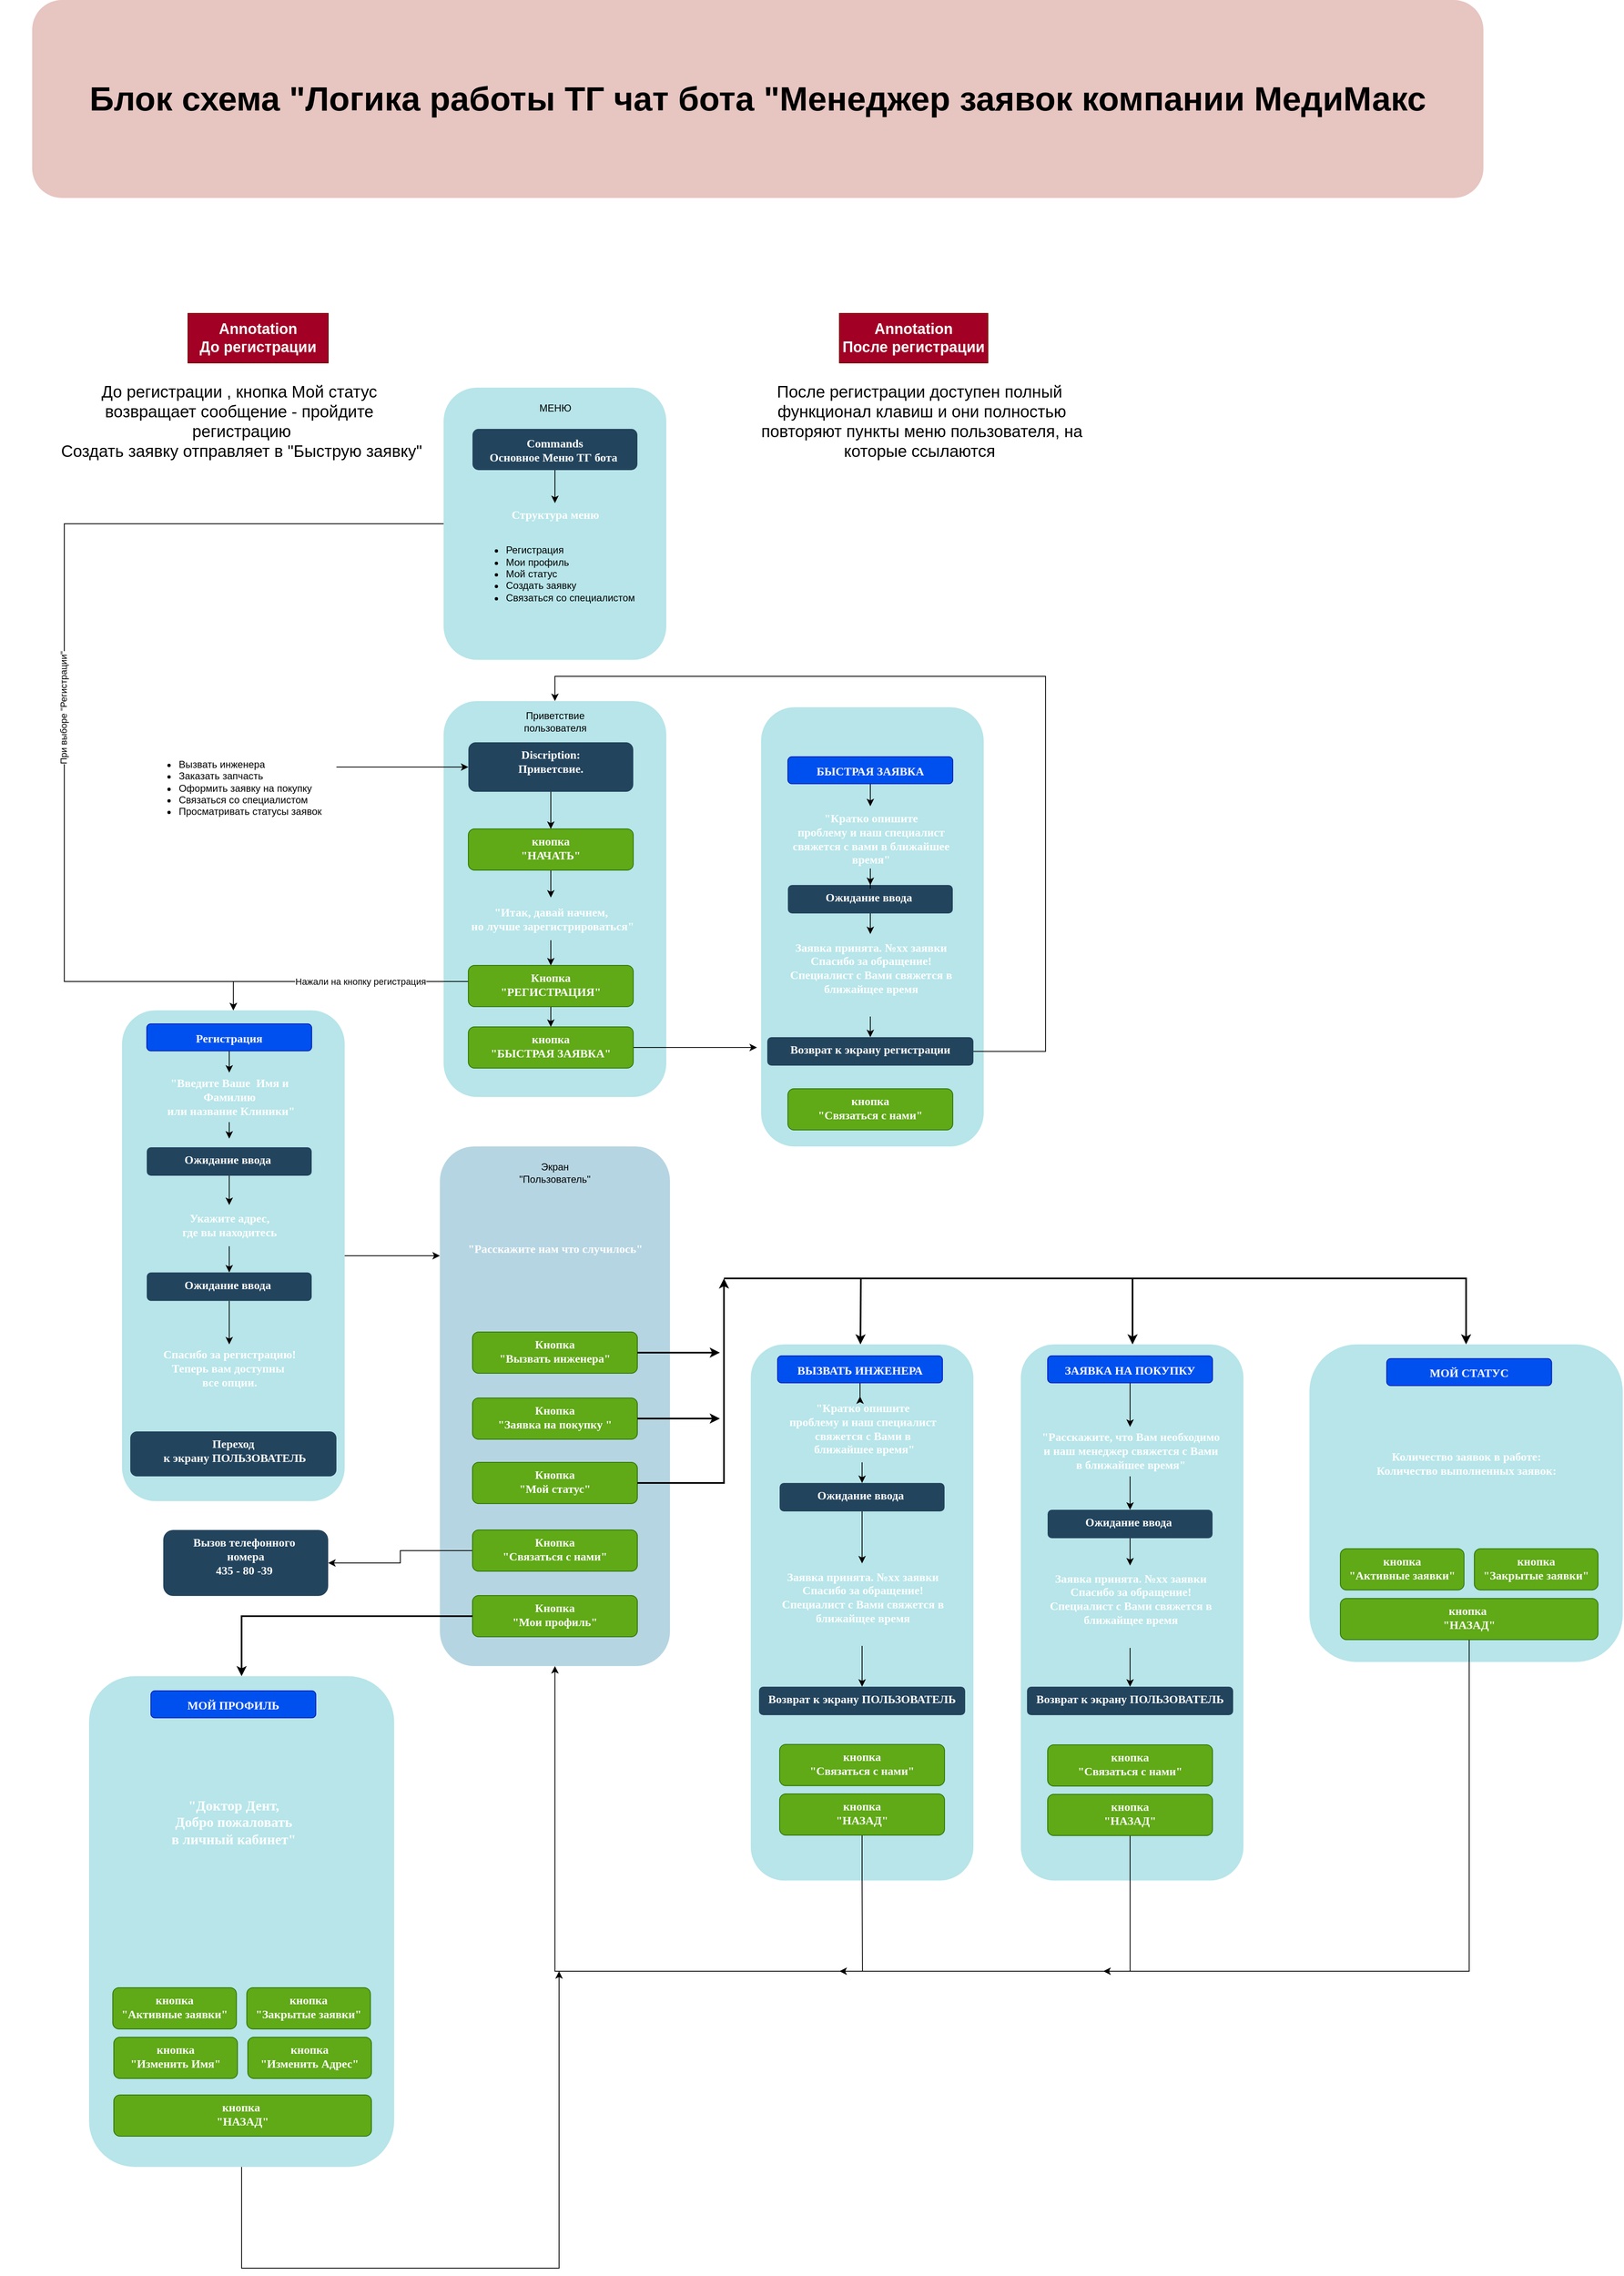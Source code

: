 <mxfile version="20.6.2" type="device"><diagram id="JgrcBfX52Mk3Tb2DZ62C" name="Страница 1"><mxGraphModel dx="441" dy="2171" grid="1" gridSize="10" guides="1" tooltips="1" connect="1" arrows="1" fold="1" page="1" pageScale="1" pageWidth="827" pageHeight="1169" math="0" shadow="0"><root><mxCell id="0"/><mxCell id="1" parent="0"/><mxCell id="PU8cZrGW6sxSnVC_7d-_-1" style="edgeStyle=orthogonalEdgeStyle;rounded=0;orthogonalLoop=1;jettySize=auto;html=1;entryX=0.5;entryY=0;entryDx=0;entryDy=0;exitX=0;exitY=0.5;exitDx=0;exitDy=0;" edge="1" parent="1" source="PU8cZrGW6sxSnVC_7d-_-3" target="PU8cZrGW6sxSnVC_7d-_-25"><mxGeometry relative="1" as="geometry"><mxPoint x="3665" y="1120" as="sourcePoint"/><Array as="points"><mxPoint x="3655" y="745"/><mxPoint x="3655" y="1300"/><mxPoint x="3860" y="1300"/></Array></mxGeometry></mxCell><mxCell id="PU8cZrGW6sxSnVC_7d-_-2" value="При выборе &quot;Регистрации&quot;" style="edgeLabel;html=1;align=center;verticalAlign=middle;resizable=0;points=[];rotation=-90;" vertex="1" connectable="0" parent="PU8cZrGW6sxSnVC_7d-_-1"><mxGeometry x="0.123" y="-1" relative="1" as="geometry"><mxPoint y="-21" as="offset"/></mxGeometry></mxCell><mxCell id="PU8cZrGW6sxSnVC_7d-_-3" value="" style="fillColor=#12AAB5;strokeColor=none;opacity=30;rounded=1;" vertex="1" parent="1"><mxGeometry x="4115" y="580" width="270" height="330" as="geometry"/></mxCell><mxCell id="PU8cZrGW6sxSnVC_7d-_-4" value="" style="fillColor=#12AAB5;strokeColor=none;opacity=30;rounded=1;" vertex="1" parent="1"><mxGeometry x="4115" y="960" width="270" height="480" as="geometry"/></mxCell><mxCell id="PU8cZrGW6sxSnVC_7d-_-5" style="edgeStyle=orthogonalEdgeStyle;rounded=0;orthogonalLoop=1;jettySize=auto;html=1;entryX=0.5;entryY=0;entryDx=0;entryDy=0;" edge="1" parent="1" source="PU8cZrGW6sxSnVC_7d-_-6" target="PU8cZrGW6sxSnVC_7d-_-10"><mxGeometry relative="1" as="geometry"/></mxCell><mxCell id="PU8cZrGW6sxSnVC_7d-_-6" value="Discription:&#10;Приветсвие." style="rounded=1;fillColor=#23445D;gradientColor=none;strokeColor=none;fontColor=#FFFFFF;fontStyle=1;fontFamily=Tahoma;fontSize=14;verticalAlign=top;" vertex="1" parent="1"><mxGeometry x="4145" y="1010" width="200" height="60" as="geometry"/></mxCell><mxCell id="PU8cZrGW6sxSnVC_7d-_-7" style="edgeStyle=orthogonalEdgeStyle;rounded=0;orthogonalLoop=1;jettySize=auto;html=1;entryX=0;entryY=0.5;entryDx=0;entryDy=0;fontSize=18;" edge="1" parent="1" source="PU8cZrGW6sxSnVC_7d-_-8" target="PU8cZrGW6sxSnVC_7d-_-6"><mxGeometry relative="1" as="geometry"/></mxCell><mxCell id="PU8cZrGW6sxSnVC_7d-_-8" value="&lt;span style=&quot;color: rgb(255, 255, 255); font-family: Tahoma; font-size: 14px; font-weight: 700;&quot;&gt;&quot;Привет! Я электронный&lt;/span&gt;&lt;br style=&quot;padding: 0px; margin: 0px; color: rgb(255, 255, 255); font-family: Tahoma; font-size: 14px; font-weight: 700;&quot;&gt;&lt;span style=&quot;color: rgb(255, 255, 255); font-family: Tahoma; font-size: 14px; font-weight: 700;&quot;&gt;помошник команды МедиМакс.&lt;/span&gt;&lt;br style=&quot;padding: 0px; margin: 0px; color: rgb(255, 255, 255); font-family: Tahoma; font-size: 14px; font-weight: 700;&quot;&gt;&lt;span style=&quot;color: rgb(255, 255, 255); font-family: Tahoma; font-size: 14px; font-weight: 700;&quot;&gt;С моей помощью Вы сожете&lt;/span&gt;&lt;br style=&quot;padding: 0px; margin: 0px; color: rgb(255, 255, 255); font-family: Tahoma; font-size: 14px; font-weight: 700;&quot;&gt;&lt;ul&gt;&lt;li style=&quot;text-align: left;&quot;&gt;Вызвать инженера&amp;nbsp;&lt;/li&gt;&lt;li style=&quot;text-align: left;&quot;&gt;Заказать запчасть&lt;/li&gt;&lt;li style=&quot;text-align: left;&quot;&gt;Оформить заявку на покупку&amp;nbsp;&lt;/li&gt;&lt;li style=&quot;text-align: left;&quot;&gt;Связаться со специалистом&amp;nbsp;&lt;/li&gt;&lt;li style=&quot;text-align: left;&quot;&gt;Просматривать статусы заявок&lt;/li&gt;&lt;/ul&gt;" style="text;html=1;align=center;verticalAlign=middle;resizable=0;points=[];autosize=1;strokeColor=none;fillColor=none;" vertex="1" parent="1"><mxGeometry x="3735" y="960" width="250" height="160" as="geometry"/></mxCell><mxCell id="PU8cZrGW6sxSnVC_7d-_-9" style="edgeStyle=orthogonalEdgeStyle;rounded=0;orthogonalLoop=1;jettySize=auto;html=1;entryX=0.5;entryY=-0.036;entryDx=0;entryDy=0;entryPerimeter=0;" edge="1" parent="1" source="PU8cZrGW6sxSnVC_7d-_-10" target="PU8cZrGW6sxSnVC_7d-_-15"><mxGeometry relative="1" as="geometry"/></mxCell><mxCell id="PU8cZrGW6sxSnVC_7d-_-10" value="кнопка&#10;&quot;НАЧАТЬ&quot;" style="rounded=1;fillColor=#60a917;strokeColor=#2D7600;fontColor=#ffffff;fontStyle=1;fontFamily=Tahoma;fontSize=14;verticalAlign=top;" vertex="1" parent="1"><mxGeometry x="4145" y="1115" width="200" height="50" as="geometry"/></mxCell><mxCell id="PU8cZrGW6sxSnVC_7d-_-11" value="" style="edgeStyle=orthogonalEdgeStyle;rounded=0;orthogonalLoop=1;jettySize=auto;html=1;" edge="1" parent="1" source="PU8cZrGW6sxSnVC_7d-_-12" target="PU8cZrGW6sxSnVC_7d-_-13"><mxGeometry relative="1" as="geometry"/></mxCell><mxCell id="PU8cZrGW6sxSnVC_7d-_-12" value="Сommands&#10;Основное Меню ТГ бота " style="rounded=1;fillColor=#23445D;gradientColor=none;strokeColor=none;fontColor=#FFFFFF;fontStyle=1;fontFamily=Tahoma;fontSize=14;verticalAlign=middle;align=center;" vertex="1" parent="1"><mxGeometry x="4150" y="630" width="200" height="50" as="geometry"/></mxCell><mxCell id="PU8cZrGW6sxSnVC_7d-_-13" value="&lt;span style=&quot;text-align: left; background-color: initial;&quot;&gt;&lt;font face=&quot;Tahoma&quot; color=&quot;#ffffff&quot;&gt;&lt;span style=&quot;font-size: 14px;&quot;&gt;&lt;b&gt;Структура меню&lt;br&gt;&lt;/b&gt;&lt;/span&gt;&lt;/font&gt;&lt;/span&gt;&lt;br&gt;&lt;ul&gt;&lt;li style=&quot;text-align: left;&quot;&gt;Регистрация&lt;/li&gt;&lt;li style=&quot;text-align: left;&quot;&gt;Мои профиль&lt;/li&gt;&lt;li style=&quot;text-align: left;&quot;&gt;Мой статус&amp;nbsp;&lt;/li&gt;&lt;li style=&quot;text-align: left;&quot;&gt;Создать заявку&amp;nbsp;&amp;nbsp;&lt;/li&gt;&lt;li style=&quot;text-align: left;&quot;&gt;Связаться со специалистом&amp;nbsp;&lt;/li&gt;&lt;/ul&gt;" style="text;html=1;align=center;verticalAlign=middle;resizable=0;points=[];autosize=1;strokeColor=none;fillColor=none;" vertex="1" parent="1"><mxGeometry x="4140" y="720" width="220" height="140" as="geometry"/></mxCell><mxCell id="PU8cZrGW6sxSnVC_7d-_-14" value="" style="edgeStyle=orthogonalEdgeStyle;rounded=0;orthogonalLoop=1;jettySize=auto;html=1;" edge="1" parent="1" source="PU8cZrGW6sxSnVC_7d-_-15" target="PU8cZrGW6sxSnVC_7d-_-21"><mxGeometry relative="1" as="geometry"/></mxCell><mxCell id="PU8cZrGW6sxSnVC_7d-_-15" value="&lt;font face=&quot;Tahoma&quot; color=&quot;#ffffff&quot;&gt;&lt;span style=&quot;font-size: 14px;&quot;&gt;&lt;b&gt;&quot;Итак, давай начнем,&lt;br&gt;&amp;nbsp;но лучше зарегистрироваться&quot;&lt;br&gt;&lt;/b&gt;&lt;/span&gt;&lt;/font&gt;" style="text;html=1;align=center;verticalAlign=middle;resizable=0;points=[];autosize=1;strokeColor=none;fillColor=none;" vertex="1" parent="1"><mxGeometry x="4120" y="1200" width="250" height="50" as="geometry"/></mxCell><mxCell id="PU8cZrGW6sxSnVC_7d-_-16" value="Приветствие пользователя" style="text;html=1;strokeColor=none;fillColor=none;align=center;verticalAlign=middle;whiteSpace=wrap;rounded=0;" vertex="1" parent="1"><mxGeometry x="4187.5" y="970" width="125" height="30" as="geometry"/></mxCell><mxCell id="PU8cZrGW6sxSnVC_7d-_-17" value="МЕНЮ" style="text;html=1;strokeColor=none;fillColor=none;align=center;verticalAlign=middle;whiteSpace=wrap;rounded=0;" vertex="1" parent="1"><mxGeometry x="4187.5" y="590" width="125" height="30" as="geometry"/></mxCell><mxCell id="PU8cZrGW6sxSnVC_7d-_-18" value="" style="edgeStyle=orthogonalEdgeStyle;rounded=0;orthogonalLoop=1;jettySize=auto;html=1;" edge="1" parent="1" source="PU8cZrGW6sxSnVC_7d-_-21" target="PU8cZrGW6sxSnVC_7d-_-23"><mxGeometry relative="1" as="geometry"/></mxCell><mxCell id="PU8cZrGW6sxSnVC_7d-_-19" style="edgeStyle=orthogonalEdgeStyle;rounded=0;orthogonalLoop=1;jettySize=auto;html=1;" edge="1" parent="1" source="PU8cZrGW6sxSnVC_7d-_-21" target="PU8cZrGW6sxSnVC_7d-_-25"><mxGeometry relative="1" as="geometry"><Array as="points"><mxPoint x="3860" y="1300"/></Array></mxGeometry></mxCell><mxCell id="PU8cZrGW6sxSnVC_7d-_-20" value="Нажали на кнопку регистрация" style="edgeLabel;html=1;align=center;verticalAlign=middle;resizable=0;points=[];" vertex="1" connectable="0" parent="PU8cZrGW6sxSnVC_7d-_-19"><mxGeometry x="-0.397" y="1" relative="1" as="geometry"><mxPoint x="-35" y="-1" as="offset"/></mxGeometry></mxCell><mxCell id="PU8cZrGW6sxSnVC_7d-_-21" value="Кнопка&#10;&quot;РЕГИСТРАЦИЯ&quot;" style="rounded=1;fillColor=#60a917;strokeColor=#2D7600;fontColor=#ffffff;fontStyle=1;fontFamily=Tahoma;fontSize=14;verticalAlign=top;" vertex="1" parent="1"><mxGeometry x="4145" y="1280.5" width="200" height="50" as="geometry"/></mxCell><mxCell id="PU8cZrGW6sxSnVC_7d-_-22" style="edgeStyle=orthogonalEdgeStyle;rounded=0;orthogonalLoop=1;jettySize=auto;html=1;fontSize=18;" edge="1" parent="1" source="PU8cZrGW6sxSnVC_7d-_-23"><mxGeometry relative="1" as="geometry"><mxPoint x="4495" y="1380" as="targetPoint"/></mxGeometry></mxCell><mxCell id="PU8cZrGW6sxSnVC_7d-_-23" value="кнопка&#10;&quot;БЫСТРАЯ ЗАЯВКА&quot;" style="rounded=1;fillColor=#60a917;strokeColor=#2D7600;fontColor=#ffffff;fontStyle=1;fontFamily=Tahoma;fontSize=14;verticalAlign=top;" vertex="1" parent="1"><mxGeometry x="4145" y="1355" width="200" height="50" as="geometry"/></mxCell><mxCell id="PU8cZrGW6sxSnVC_7d-_-24" style="edgeStyle=orthogonalEdgeStyle;rounded=0;orthogonalLoop=1;jettySize=auto;html=1;" edge="1" parent="1" source="PU8cZrGW6sxSnVC_7d-_-25" target="PU8cZrGW6sxSnVC_7d-_-30"><mxGeometry relative="1" as="geometry"><Array as="points"><mxPoint x="3860" y="1855"/></Array></mxGeometry></mxCell><mxCell id="PU8cZrGW6sxSnVC_7d-_-25" value="" style="fillColor=#12AAB5;strokeColor=none;opacity=30;rounded=1;" vertex="1" parent="1"><mxGeometry x="3725" y="1335" width="270" height="595" as="geometry"/></mxCell><mxCell id="PU8cZrGW6sxSnVC_7d-_-26" value="" style="edgeStyle=orthogonalEdgeStyle;rounded=0;orthogonalLoop=1;jettySize=auto;html=1;" edge="1" parent="1" source="PU8cZrGW6sxSnVC_7d-_-27" target="PU8cZrGW6sxSnVC_7d-_-29"><mxGeometry relative="1" as="geometry"/></mxCell><mxCell id="PU8cZrGW6sxSnVC_7d-_-27" value="Регистрация" style="rounded=1;fillColor=#0050ef;strokeColor=#001DBC;fontColor=#ffffff;fontStyle=1;fontFamily=Tahoma;fontSize=14;verticalAlign=middle;align=center;" vertex="1" parent="1"><mxGeometry x="3755" y="1351.38" width="200" height="32.75" as="geometry"/></mxCell><mxCell id="PU8cZrGW6sxSnVC_7d-_-28" value="" style="edgeStyle=orthogonalEdgeStyle;rounded=0;orthogonalLoop=1;jettySize=auto;html=1;" edge="1" parent="1" source="PU8cZrGW6sxSnVC_7d-_-29"><mxGeometry relative="1" as="geometry"><mxPoint x="3855" y="1490" as="targetPoint"/></mxGeometry></mxCell><mxCell id="PU8cZrGW6sxSnVC_7d-_-29" value="&lt;font face=&quot;Tahoma&quot; color=&quot;#ffffff&quot;&gt;&lt;span style=&quot;font-size: 14px;&quot;&gt;&lt;b&gt;&quot;Введите Ваше&amp;nbsp; Имя и &lt;br&gt;Фамилию&lt;br&gt;&amp;nbsp;или название Клиники&quot;&lt;br&gt;&lt;/b&gt;&lt;/span&gt;&lt;/font&gt;" style="text;html=1;align=center;verticalAlign=middle;resizable=0;points=[];autosize=1;strokeColor=none;fillColor=none;" vertex="1" parent="1"><mxGeometry x="3755" y="1410.5" width="200" height="60" as="geometry"/></mxCell><mxCell id="PU8cZrGW6sxSnVC_7d-_-30" value="" style="fillColor=#10739E;strokeColor=none;opacity=30;rounded=1;" vertex="1" parent="1"><mxGeometry x="4110.5" y="1500" width="279" height="630" as="geometry"/></mxCell><mxCell id="PU8cZrGW6sxSnVC_7d-_-31" value="Экран&lt;br&gt;&quot;Пользователь&quot;" style="text;html=1;strokeColor=none;fillColor=none;align=center;verticalAlign=middle;whiteSpace=wrap;rounded=0;" vertex="1" parent="1"><mxGeometry x="4125" y="1495" width="250" height="74.5" as="geometry"/></mxCell><mxCell id="PU8cZrGW6sxSnVC_7d-_-32" value="&lt;font face=&quot;Tahoma&quot; color=&quot;#ffffff&quot;&gt;&lt;span style=&quot;font-size: 14px;&quot;&gt;&lt;b&gt;&quot;Расскажите нам что случилось&quot;&lt;br&gt;&lt;/b&gt;&lt;/span&gt;&lt;/font&gt;" style="text;html=1;align=center;verticalAlign=middle;resizable=0;points=[];autosize=1;strokeColor=none;fillColor=none;" vertex="1" parent="1"><mxGeometry x="4120" y="1610" width="260" height="30" as="geometry"/></mxCell><mxCell id="PU8cZrGW6sxSnVC_7d-_-33" value="&lt;font style=&quot;font-size: 20px;&quot;&gt;До регистрации , кнопка Мой статус&amp;nbsp;&lt;br&gt;возвращает сообщение - пройдите&amp;nbsp;&lt;br&gt;регистрацию&lt;br&gt;Создать заявку отправляет в &quot;Быструю заявку&quot;&lt;/font&gt;" style="text;html=1;strokeColor=none;fillColor=none;align=center;verticalAlign=middle;whiteSpace=wrap;rounded=0;" vertex="1" parent="1"><mxGeometry x="3640" y="540" width="460" height="160" as="geometry"/></mxCell><mxCell id="PU8cZrGW6sxSnVC_7d-_-34" value="Annotation&lt;br&gt;До регистрации" style="text;html=1;strokeColor=#6F0000;fillColor=#a20025;align=center;verticalAlign=middle;whiteSpace=wrap;rounded=0;fontStyle=1;fontSize=18;fontColor=#ffffff;" vertex="1" parent="1"><mxGeometry x="3805" y="490" width="170" height="60" as="geometry"/></mxCell><mxCell id="PU8cZrGW6sxSnVC_7d-_-35" value="Кнопка&#10;&quot;Вызвать инженера&quot;" style="rounded=1;fillColor=#60a917;strokeColor=#2D7600;fontColor=#ffffff;fontStyle=1;fontFamily=Tahoma;fontSize=14;verticalAlign=top;" vertex="1" parent="1"><mxGeometry x="4150" y="1725" width="200" height="50" as="geometry"/></mxCell><mxCell id="PU8cZrGW6sxSnVC_7d-_-36" value="Кнопка&#10;&quot;Заявка на покупку &quot;" style="rounded=1;fillColor=#60a917;strokeColor=#2D7600;fontColor=#ffffff;fontStyle=1;fontFamily=Tahoma;fontSize=14;verticalAlign=top;" vertex="1" parent="1"><mxGeometry x="4150" y="1805" width="200" height="50" as="geometry"/></mxCell><mxCell id="PU8cZrGW6sxSnVC_7d-_-37" style="edgeStyle=orthogonalEdgeStyle;rounded=0;orthogonalLoop=1;jettySize=auto;html=1;entryX=1;entryY=0.5;entryDx=0;entryDy=0;fontSize=17;" edge="1" parent="1" source="PU8cZrGW6sxSnVC_7d-_-38" target="PU8cZrGW6sxSnVC_7d-_-102"><mxGeometry relative="1" as="geometry"/></mxCell><mxCell id="PU8cZrGW6sxSnVC_7d-_-38" value="Кнопка&#10;&quot;Связаться с нами&quot;" style="rounded=1;fillColor=#60a917;strokeColor=#2D7600;fontColor=#ffffff;fontStyle=1;fontFamily=Tahoma;fontSize=14;verticalAlign=top;" vertex="1" parent="1"><mxGeometry x="4150" y="1965" width="200" height="50" as="geometry"/></mxCell><mxCell id="PU8cZrGW6sxSnVC_7d-_-39" value="Кнопка&#10;&quot;Мой статус&quot;" style="rounded=1;fillColor=#60a917;strokeColor=#2D7600;fontColor=#ffffff;fontStyle=1;fontFamily=Tahoma;fontSize=14;verticalAlign=top;" vertex="1" parent="1"><mxGeometry x="4150" y="1883" width="200" height="50" as="geometry"/></mxCell><mxCell id="PU8cZrGW6sxSnVC_7d-_-40" value="" style="fillColor=#12AAB5;strokeColor=none;opacity=30;rounded=1;" vertex="1" parent="1"><mxGeometry x="4500" y="967.5" width="270" height="532.5" as="geometry"/></mxCell><mxCell id="PU8cZrGW6sxSnVC_7d-_-41" value="" style="edgeStyle=orthogonalEdgeStyle;rounded=0;orthogonalLoop=1;jettySize=auto;html=1;fontSize=18;" edge="1" parent="1" source="PU8cZrGW6sxSnVC_7d-_-42" target="PU8cZrGW6sxSnVC_7d-_-59"><mxGeometry relative="1" as="geometry"/></mxCell><mxCell id="PU8cZrGW6sxSnVC_7d-_-42" value="БЫСТРАЯ ЗАЯВКА" style="rounded=1;fillColor=#0050ef;strokeColor=#001DBC;fontColor=#ffffff;fontStyle=1;fontFamily=Tahoma;fontSize=14;verticalAlign=middle;align=center;" vertex="1" parent="1"><mxGeometry x="4532.5" y="1027.5" width="200" height="32.75" as="geometry"/></mxCell><mxCell id="PU8cZrGW6sxSnVC_7d-_-43" value="" style="edgeStyle=orthogonalEdgeStyle;rounded=0;orthogonalLoop=1;jettySize=auto;html=1;fontSize=18;" edge="1" parent="1" source="PU8cZrGW6sxSnVC_7d-_-44" target="PU8cZrGW6sxSnVC_7d-_-57"><mxGeometry relative="1" as="geometry"/></mxCell><mxCell id="PU8cZrGW6sxSnVC_7d-_-44" value="Ожидание ввода " style="rounded=1;fillColor=#23445D;gradientColor=none;strokeColor=none;fontColor=#FFFFFF;fontStyle=1;fontFamily=Tahoma;fontSize=14;verticalAlign=top;" vertex="1" parent="1"><mxGeometry x="4532.5" y="1183" width="200" height="34.5" as="geometry"/></mxCell><mxCell id="PU8cZrGW6sxSnVC_7d-_-45" value="кнопка&#10;&quot;Связаться с нами&quot;" style="rounded=1;fillColor=#60a917;strokeColor=#2D7600;fontColor=#ffffff;fontStyle=1;fontFamily=Tahoma;fontSize=14;verticalAlign=top;" vertex="1" parent="1"><mxGeometry x="4532.5" y="1430" width="200" height="50" as="geometry"/></mxCell><mxCell id="PU8cZrGW6sxSnVC_7d-_-46" style="edgeStyle=orthogonalEdgeStyle;rounded=0;orthogonalLoop=1;jettySize=auto;html=1;entryX=0.5;entryY=0;entryDx=0;entryDy=0;fontSize=18;" edge="1" parent="1" source="PU8cZrGW6sxSnVC_7d-_-47" target="PU8cZrGW6sxSnVC_7d-_-4"><mxGeometry relative="1" as="geometry"><Array as="points"><mxPoint x="4845" y="1385"/><mxPoint x="4845" y="930"/><mxPoint x="4250" y="930"/></Array></mxGeometry></mxCell><mxCell id="PU8cZrGW6sxSnVC_7d-_-47" value="Возврат к экрану регистрации" style="rounded=1;fillColor=#23445D;gradientColor=none;strokeColor=none;fontColor=#FFFFFF;fontStyle=1;fontFamily=Tahoma;fontSize=14;verticalAlign=top;" vertex="1" parent="1"><mxGeometry x="4507.5" y="1367.5" width="250" height="34.5" as="geometry"/></mxCell><mxCell id="PU8cZrGW6sxSnVC_7d-_-48" value="" style="fillColor=#12AAB5;strokeColor=none;opacity=30;rounded=1;" vertex="1" parent="1"><mxGeometry x="4487.5" y="1740" width="270" height="650" as="geometry"/></mxCell><mxCell id="PU8cZrGW6sxSnVC_7d-_-49" value="" style="edgeStyle=orthogonalEdgeStyle;rounded=0;orthogonalLoop=1;jettySize=auto;html=1;" edge="1" parent="1" source="PU8cZrGW6sxSnVC_7d-_-50"><mxGeometry relative="1" as="geometry"><mxPoint x="4620" y="1803" as="targetPoint"/></mxGeometry></mxCell><mxCell id="PU8cZrGW6sxSnVC_7d-_-50" value="ВЫЗВАТЬ ИНЖЕНЕРА" style="rounded=1;fillColor=#0050ef;strokeColor=#001DBC;fontColor=#ffffff;fontStyle=1;fontFamily=Tahoma;fontSize=14;verticalAlign=middle;align=center;" vertex="1" parent="1"><mxGeometry x="4520" y="1753.88" width="200" height="32.75" as="geometry"/></mxCell><mxCell id="PU8cZrGW6sxSnVC_7d-_-51" value="" style="edgeStyle=orthogonalEdgeStyle;rounded=0;orthogonalLoop=1;jettySize=auto;html=1;fontSize=18;" edge="1" parent="1" source="PU8cZrGW6sxSnVC_7d-_-52" target="PU8cZrGW6sxSnVC_7d-_-54"><mxGeometry relative="1" as="geometry"/></mxCell><mxCell id="PU8cZrGW6sxSnVC_7d-_-52" value="&lt;font face=&quot;Tahoma&quot; color=&quot;#ffffff&quot;&gt;&lt;span style=&quot;font-size: 14px;&quot;&gt;&lt;b&gt;&quot;Кратко опишите &lt;br&gt;проблему и наш специалист &lt;br&gt;свяжется с Вами в&lt;br&gt;&amp;nbsp;ближайшее время&quot;&lt;br&gt;&lt;/b&gt;&lt;/span&gt;&lt;/font&gt;" style="text;html=1;align=center;verticalAlign=middle;resizable=0;points=[];autosize=1;strokeColor=none;fillColor=none;" vertex="1" parent="1"><mxGeometry x="4507.5" y="1803" width="230" height="80" as="geometry"/></mxCell><mxCell id="PU8cZrGW6sxSnVC_7d-_-53" value="" style="edgeStyle=orthogonalEdgeStyle;rounded=0;orthogonalLoop=1;jettySize=auto;html=1;fontSize=18;" edge="1" parent="1" source="PU8cZrGW6sxSnVC_7d-_-54" target="PU8cZrGW6sxSnVC_7d-_-79"><mxGeometry relative="1" as="geometry"/></mxCell><mxCell id="PU8cZrGW6sxSnVC_7d-_-54" value="Ожидание ввода " style="rounded=1;fillColor=#23445D;gradientColor=none;strokeColor=none;fontColor=#FFFFFF;fontStyle=1;fontFamily=Tahoma;fontSize=14;verticalAlign=top;" vertex="1" parent="1"><mxGeometry x="4522.5" y="1908" width="200" height="34.5" as="geometry"/></mxCell><mxCell id="PU8cZrGW6sxSnVC_7d-_-55" value="кнопка&#10;&quot;Связаться с нами&quot;" style="rounded=1;fillColor=#60a917;strokeColor=#2D7600;fontColor=#ffffff;fontStyle=1;fontFamily=Tahoma;fontSize=14;verticalAlign=top;" vertex="1" parent="1"><mxGeometry x="4522.5" y="2225" width="200" height="50" as="geometry"/></mxCell><mxCell id="PU8cZrGW6sxSnVC_7d-_-56" value="" style="edgeStyle=orthogonalEdgeStyle;rounded=0;orthogonalLoop=1;jettySize=auto;html=1;fontSize=18;" edge="1" parent="1" source="PU8cZrGW6sxSnVC_7d-_-57" target="PU8cZrGW6sxSnVC_7d-_-47"><mxGeometry relative="1" as="geometry"/></mxCell><mxCell id="PU8cZrGW6sxSnVC_7d-_-57" value="&lt;font face=&quot;Tahoma&quot; color=&quot;#ffffff&quot;&gt;&lt;span style=&quot;font-size: 14px;&quot;&gt;&lt;b&gt;Заявка принята. №хх заявки&lt;br&gt;Спасибо за обращение!&lt;br&gt;Специалист с Вами свяжется в&lt;br&gt;ближайщее время&lt;br&gt;&lt;br&gt;&lt;/b&gt;&lt;/span&gt;&lt;/font&gt;" style="text;html=1;align=center;verticalAlign=middle;resizable=0;points=[];autosize=1;strokeColor=none;fillColor=none;" vertex="1" parent="1"><mxGeometry x="4507.5" y="1242.5" width="250" height="100" as="geometry"/></mxCell><mxCell id="PU8cZrGW6sxSnVC_7d-_-58" value="" style="edgeStyle=orthogonalEdgeStyle;rounded=0;orthogonalLoop=1;jettySize=auto;html=1;fontSize=18;" edge="1" parent="1" source="PU8cZrGW6sxSnVC_7d-_-59" target="PU8cZrGW6sxSnVC_7d-_-44"><mxGeometry relative="1" as="geometry"/></mxCell><mxCell id="PU8cZrGW6sxSnVC_7d-_-59" value="&lt;font face=&quot;Tahoma&quot; color=&quot;#ffffff&quot;&gt;&lt;span style=&quot;font-size: 14px;&quot;&gt;&lt;b&gt;&quot;Кратко опишите &lt;br&gt;проблему и наш специалист &lt;br&gt;свяжется с вами в ближайшее&lt;br&gt;время&quot;&lt;br&gt;&lt;/b&gt;&lt;/span&gt;&lt;/font&gt;" style="text;html=1;align=center;verticalAlign=middle;resizable=0;points=[];autosize=1;strokeColor=none;fillColor=none;" vertex="1" parent="1"><mxGeometry x="4507.5" y="1087.5" width="250" height="80" as="geometry"/></mxCell><mxCell id="PU8cZrGW6sxSnVC_7d-_-60" value="" style="fillColor=#12AAB5;strokeColor=none;opacity=30;rounded=1;" vertex="1" parent="1"><mxGeometry x="4815" y="1740" width="270" height="650" as="geometry"/></mxCell><mxCell id="PU8cZrGW6sxSnVC_7d-_-61" value="" style="edgeStyle=orthogonalEdgeStyle;rounded=0;orthogonalLoop=1;jettySize=auto;html=1;fontSize=18;" edge="1" parent="1" source="PU8cZrGW6sxSnVC_7d-_-62" target="PU8cZrGW6sxSnVC_7d-_-82"><mxGeometry relative="1" as="geometry"/></mxCell><mxCell id="PU8cZrGW6sxSnVC_7d-_-62" value="ЗАЯВКА НА ПОКУПКУ" style="rounded=1;fillColor=#0050ef;strokeColor=#001DBC;fontColor=#ffffff;fontStyle=1;fontFamily=Tahoma;fontSize=14;verticalAlign=middle;align=center;" vertex="1" parent="1"><mxGeometry x="4847.5" y="1753.88" width="200" height="32.75" as="geometry"/></mxCell><mxCell id="PU8cZrGW6sxSnVC_7d-_-63" value="" style="fillColor=#12AAB5;strokeColor=none;opacity=30;rounded=1;" vertex="1" parent="1"><mxGeometry x="5165" y="1740" width="380" height="385" as="geometry"/></mxCell><mxCell id="PU8cZrGW6sxSnVC_7d-_-64" value="МОЙ СТАТУС" style="rounded=1;fillColor=#0050ef;strokeColor=#001DBC;fontColor=#ffffff;fontStyle=1;fontFamily=Tahoma;fontSize=14;verticalAlign=middle;align=center;" vertex="1" parent="1"><mxGeometry x="5258.75" y="1757.25" width="200" height="32.75" as="geometry"/></mxCell><mxCell id="PU8cZrGW6sxSnVC_7d-_-65" value="&lt;font face=&quot;Tahoma&quot; color=&quot;#ffffff&quot;&gt;&lt;span style=&quot;font-size: 14px;&quot;&gt;&lt;b&gt;Количество заявок в работе:&lt;br&gt;Количество выполненных заявок:&lt;br&gt;&lt;/b&gt;&lt;/span&gt;&lt;/font&gt;" style="text;html=1;align=center;verticalAlign=middle;resizable=0;points=[];autosize=1;strokeColor=none;fillColor=none;" vertex="1" parent="1"><mxGeometry x="5215" y="1860" width="280" height="50" as="geometry"/></mxCell><mxCell id="PU8cZrGW6sxSnVC_7d-_-66" style="edgeStyle=orthogonalEdgeStyle;rounded=0;orthogonalLoop=1;jettySize=auto;html=1;entryX=0.5;entryY=1;entryDx=0;entryDy=0;fontSize=18;" edge="1" parent="1" source="PU8cZrGW6sxSnVC_7d-_-67" target="PU8cZrGW6sxSnVC_7d-_-30"><mxGeometry relative="1" as="geometry"><Array as="points"><mxPoint x="5359" y="2500"/><mxPoint x="4250" y="2500"/></Array></mxGeometry></mxCell><mxCell id="PU8cZrGW6sxSnVC_7d-_-67" value="кнопка &#10;&quot;НАЗАД&quot;" style="rounded=1;fillColor=#60a917;strokeColor=#2D7600;fontColor=#ffffff;fontStyle=1;fontFamily=Tahoma;fontSize=14;verticalAlign=top;" vertex="1" parent="1"><mxGeometry x="5202.5" y="2048" width="312.5" height="50" as="geometry"/></mxCell><mxCell id="PU8cZrGW6sxSnVC_7d-_-68" value="" style="edgeStyle=elbowEdgeStyle;elbow=horizontal;strokeWidth=2;rounded=0;entryX=0.5;entryY=0;entryDx=0;entryDy=0;" edge="1" parent="1" target="PU8cZrGW6sxSnVC_7d-_-63"><mxGeometry x="4580" y="813.25" width="100" height="100" as="geometry"><mxPoint x="4455" y="1660" as="sourcePoint"/><mxPoint x="5065.0" y="1677.25" as="targetPoint"/><Array as="points"><mxPoint x="5355" y="1700"/><mxPoint x="5120" y="1417.25"/><mxPoint x="5130" y="1267.25"/><mxPoint x="5140" y="1297.25"/><mxPoint x="5163" y="1357.25"/><mxPoint x="5173" y="1247.25"/><mxPoint x="5223" y="1277.75"/><mxPoint x="5000" y="1253.25"/></Array></mxGeometry></mxCell><mxCell id="PU8cZrGW6sxSnVC_7d-_-69" value="кнопка&#10;&quot;Активные заявки&quot;" style="rounded=1;fillColor=#60a917;strokeColor=#2D7600;fontColor=#ffffff;fontStyle=1;fontFamily=Tahoma;fontSize=14;verticalAlign=top;" vertex="1" parent="1"><mxGeometry x="5202.5" y="1987.75" width="150" height="50" as="geometry"/></mxCell><mxCell id="PU8cZrGW6sxSnVC_7d-_-70" value="кнопка&#10;&quot;Закрытые заявки&quot;" style="rounded=1;fillColor=#60a917;strokeColor=#2D7600;fontColor=#ffffff;fontStyle=1;fontFamily=Tahoma;fontSize=14;verticalAlign=top;" vertex="1" parent="1"><mxGeometry x="5365" y="1987.75" width="150" height="50" as="geometry"/></mxCell><mxCell id="PU8cZrGW6sxSnVC_7d-_-71" value="Annotation&lt;br&gt;После регистрации" style="text;html=1;strokeColor=#6F0000;fillColor=#a20025;align=center;verticalAlign=middle;whiteSpace=wrap;rounded=0;fontStyle=1;fontSize=18;fontColor=#ffffff;" vertex="1" parent="1"><mxGeometry x="4595" y="490" width="180" height="60" as="geometry"/></mxCell><mxCell id="PU8cZrGW6sxSnVC_7d-_-72" value="Кнопка&#10;&quot;Мои профиль&quot;" style="rounded=1;fillColor=#60a917;strokeColor=#2D7600;fontColor=#ffffff;fontStyle=1;fontFamily=Tahoma;fontSize=14;verticalAlign=top;" vertex="1" parent="1"><mxGeometry x="4150" y="2044.5" width="200" height="50" as="geometry"/></mxCell><mxCell id="PU8cZrGW6sxSnVC_7d-_-73" style="edgeStyle=orthogonalEdgeStyle;rounded=0;orthogonalLoop=1;jettySize=auto;html=1;fontSize=18;" edge="1" parent="1" source="PU8cZrGW6sxSnVC_7d-_-74"><mxGeometry relative="1" as="geometry"><mxPoint x="4595" y="2500" as="targetPoint"/><Array as="points"><mxPoint x="4623" y="2390"/><mxPoint x="4623" y="2500"/></Array></mxGeometry></mxCell><mxCell id="PU8cZrGW6sxSnVC_7d-_-74" value="кнопка&#10;&quot;НАЗАД&quot;" style="rounded=1;fillColor=#60a917;strokeColor=#2D7600;fontColor=#ffffff;fontStyle=1;fontFamily=Tahoma;fontSize=14;verticalAlign=top;" vertex="1" parent="1"><mxGeometry x="4522.5" y="2285" width="200" height="50" as="geometry"/></mxCell><mxCell id="PU8cZrGW6sxSnVC_7d-_-75" value="кнопка&#10;&quot;Связаться с нами&quot;" style="rounded=1;fillColor=#60a917;strokeColor=#2D7600;fontColor=#ffffff;fontStyle=1;fontFamily=Tahoma;fontSize=14;verticalAlign=top;" vertex="1" parent="1"><mxGeometry x="4847.5" y="2225.5" width="200" height="50" as="geometry"/></mxCell><mxCell id="PU8cZrGW6sxSnVC_7d-_-76" style="edgeStyle=orthogonalEdgeStyle;rounded=0;orthogonalLoop=1;jettySize=auto;html=1;fontSize=18;" edge="1" parent="1" source="PU8cZrGW6sxSnVC_7d-_-77"><mxGeometry relative="1" as="geometry"><mxPoint x="4915" y="2500" as="targetPoint"/><Array as="points"><mxPoint x="4947" y="2500"/></Array></mxGeometry></mxCell><mxCell id="PU8cZrGW6sxSnVC_7d-_-77" value="кнопка&#10;&quot;НАЗАД&quot;" style="rounded=1;fillColor=#60a917;strokeColor=#2D7600;fontColor=#ffffff;fontStyle=1;fontFamily=Tahoma;fontSize=14;verticalAlign=top;" vertex="1" parent="1"><mxGeometry x="4847.5" y="2285.5" width="200" height="50" as="geometry"/></mxCell><mxCell id="PU8cZrGW6sxSnVC_7d-_-78" value="" style="edgeStyle=orthogonalEdgeStyle;rounded=0;orthogonalLoop=1;jettySize=auto;html=1;fontSize=18;" edge="1" parent="1" source="PU8cZrGW6sxSnVC_7d-_-79" target="PU8cZrGW6sxSnVC_7d-_-80"><mxGeometry relative="1" as="geometry"/></mxCell><mxCell id="PU8cZrGW6sxSnVC_7d-_-79" value="&lt;font face=&quot;Tahoma&quot; color=&quot;#ffffff&quot;&gt;&lt;span style=&quot;font-size: 14px;&quot;&gt;&lt;b&gt;Заявка принята. №хх заявки&lt;br&gt;Спасибо за обращение!&lt;br&gt;Специалист с Вами свяжется в&lt;br&gt;ближайщее время&lt;br&gt;&lt;br&gt;&lt;/b&gt;&lt;/span&gt;&lt;/font&gt;" style="text;html=1;align=center;verticalAlign=middle;resizable=0;points=[];autosize=1;strokeColor=none;fillColor=none;" vertex="1" parent="1"><mxGeometry x="4497.5" y="2005.5" width="250" height="100" as="geometry"/></mxCell><mxCell id="PU8cZrGW6sxSnVC_7d-_-80" value="Возврат к экрану ПОЛЬЗОВАТЕЛЬ" style="rounded=1;fillColor=#23445D;gradientColor=none;strokeColor=none;fontColor=#FFFFFF;fontStyle=1;fontFamily=Tahoma;fontSize=14;verticalAlign=top;" vertex="1" parent="1"><mxGeometry x="4497.5" y="2155" width="250" height="34.5" as="geometry"/></mxCell><mxCell id="PU8cZrGW6sxSnVC_7d-_-81" value="" style="edgeStyle=orthogonalEdgeStyle;rounded=0;orthogonalLoop=1;jettySize=auto;html=1;fontSize=18;" edge="1" parent="1" source="PU8cZrGW6sxSnVC_7d-_-82" target="PU8cZrGW6sxSnVC_7d-_-84"><mxGeometry relative="1" as="geometry"/></mxCell><mxCell id="PU8cZrGW6sxSnVC_7d-_-82" value="&lt;font face=&quot;Tahoma&quot; color=&quot;#ffffff&quot;&gt;&lt;span style=&quot;font-size: 14px;&quot;&gt;&lt;b&gt;&quot;Расскажите, что Вам необходимо &lt;br&gt;и наш менеджер свяжется с Вами &lt;br&gt;в ближайшее время&quot;&lt;br&gt;&lt;/b&gt;&lt;/span&gt;&lt;/font&gt;" style="text;html=1;align=center;verticalAlign=middle;resizable=0;points=[];autosize=1;strokeColor=none;fillColor=none;" vertex="1" parent="1"><mxGeometry x="4807.5" y="1840" width="280" height="60" as="geometry"/></mxCell><mxCell id="PU8cZrGW6sxSnVC_7d-_-83" value="" style="edgeStyle=orthogonalEdgeStyle;rounded=0;orthogonalLoop=1;jettySize=auto;html=1;fontSize=18;" edge="1" parent="1" source="PU8cZrGW6sxSnVC_7d-_-84" target="PU8cZrGW6sxSnVC_7d-_-86"><mxGeometry relative="1" as="geometry"/></mxCell><mxCell id="PU8cZrGW6sxSnVC_7d-_-84" value="Ожидание ввода " style="rounded=1;fillColor=#23445D;gradientColor=none;strokeColor=none;fontColor=#FFFFFF;fontStyle=1;fontFamily=Tahoma;fontSize=14;verticalAlign=top;" vertex="1" parent="1"><mxGeometry x="4847.5" y="1940.5" width="200" height="34.5" as="geometry"/></mxCell><mxCell id="PU8cZrGW6sxSnVC_7d-_-85" value="" style="edgeStyle=orthogonalEdgeStyle;rounded=0;orthogonalLoop=1;jettySize=auto;html=1;fontSize=18;" edge="1" parent="1" source="PU8cZrGW6sxSnVC_7d-_-86" target="PU8cZrGW6sxSnVC_7d-_-87"><mxGeometry relative="1" as="geometry"/></mxCell><mxCell id="PU8cZrGW6sxSnVC_7d-_-86" value="&lt;font face=&quot;Tahoma&quot; color=&quot;#ffffff&quot;&gt;&lt;span style=&quot;font-size: 14px;&quot;&gt;&lt;b&gt;Заявка принята. №хх заявки&lt;br&gt;Спасибо за обращение!&lt;br&gt;Специалист с Вами свяжется в&lt;br&gt;ближайщее время&lt;br&gt;&lt;br&gt;&lt;/b&gt;&lt;/span&gt;&lt;/font&gt;" style="text;html=1;align=center;verticalAlign=middle;resizable=0;points=[];autosize=1;strokeColor=none;fillColor=none;" vertex="1" parent="1"><mxGeometry x="4822.5" y="2008" width="250" height="100" as="geometry"/></mxCell><mxCell id="PU8cZrGW6sxSnVC_7d-_-87" value="Возврат к экрану ПОЛЬЗОВАТЕЛЬ" style="rounded=1;fillColor=#23445D;gradientColor=none;strokeColor=none;fontColor=#FFFFFF;fontStyle=1;fontFamily=Tahoma;fontSize=14;verticalAlign=top;" vertex="1" parent="1"><mxGeometry x="4822.5" y="2155" width="250" height="34.5" as="geometry"/></mxCell><mxCell id="PU8cZrGW6sxSnVC_7d-_-88" value="&lt;font face=&quot;Tahoma&quot; color=&quot;#ffffff&quot;&gt;&lt;span style=&quot;font-size: 14px;&quot;&gt;&lt;b&gt;Спасибо за регистрацию!&lt;br&gt;Теперь вам доступны&amp;nbsp;&lt;br&gt;все опции.&lt;br&gt;&lt;/b&gt;&lt;/span&gt;&lt;/font&gt;" style="text;html=1;align=center;verticalAlign=middle;resizable=0;points=[];autosize=1;strokeColor=none;fillColor=none;" vertex="1" parent="1"><mxGeometry x="3750" y="1740" width="210" height="60" as="geometry"/></mxCell><mxCell id="PU8cZrGW6sxSnVC_7d-_-89" value="" style="edgeStyle=orthogonalEdgeStyle;rounded=0;orthogonalLoop=1;jettySize=auto;html=1;fontSize=18;" edge="1" parent="1" source="PU8cZrGW6sxSnVC_7d-_-90" target="PU8cZrGW6sxSnVC_7d-_-94"><mxGeometry relative="1" as="geometry"/></mxCell><mxCell id="PU8cZrGW6sxSnVC_7d-_-90" value="&lt;font face=&quot;Tahoma&quot; color=&quot;#ffffff&quot;&gt;&lt;span style=&quot;font-size: 14px;&quot;&gt;&lt;b&gt;Укажите адрес,&lt;br&gt;где вы находитесь&lt;br&gt;&lt;/b&gt;&lt;/span&gt;&lt;/font&gt;" style="text;html=1;align=center;verticalAlign=middle;resizable=0;points=[];autosize=1;strokeColor=none;fillColor=none;" vertex="1" parent="1"><mxGeometry x="3775" y="1571" width="160" height="50" as="geometry"/></mxCell><mxCell id="PU8cZrGW6sxSnVC_7d-_-91" value="" style="edgeStyle=orthogonalEdgeStyle;rounded=0;orthogonalLoop=1;jettySize=auto;html=1;fontSize=18;" edge="1" parent="1" source="PU8cZrGW6sxSnVC_7d-_-92" target="PU8cZrGW6sxSnVC_7d-_-90"><mxGeometry relative="1" as="geometry"/></mxCell><mxCell id="PU8cZrGW6sxSnVC_7d-_-92" value="Ожидание ввода " style="rounded=1;fillColor=#23445D;gradientColor=none;strokeColor=none;fontColor=#FFFFFF;fontStyle=1;fontFamily=Tahoma;fontSize=14;verticalAlign=top;" vertex="1" parent="1"><mxGeometry x="3755" y="1501" width="200" height="34.5" as="geometry"/></mxCell><mxCell id="PU8cZrGW6sxSnVC_7d-_-93" value="" style="edgeStyle=orthogonalEdgeStyle;rounded=0;orthogonalLoop=1;jettySize=auto;html=1;fontSize=18;" edge="1" parent="1" source="PU8cZrGW6sxSnVC_7d-_-94" target="PU8cZrGW6sxSnVC_7d-_-88"><mxGeometry relative="1" as="geometry"/></mxCell><mxCell id="PU8cZrGW6sxSnVC_7d-_-94" value="Ожидание ввода " style="rounded=1;fillColor=#23445D;gradientColor=none;strokeColor=none;fontColor=#FFFFFF;fontStyle=1;fontFamily=Tahoma;fontSize=14;verticalAlign=top;" vertex="1" parent="1"><mxGeometry x="3755" y="1652.75" width="200" height="34.5" as="geometry"/></mxCell><mxCell id="PU8cZrGW6sxSnVC_7d-_-95" value="Переход&#10; к экрану ПОЛЬЗОВАТЕЛЬ" style="rounded=1;fillColor=#23445D;gradientColor=none;strokeColor=none;fontColor=#FFFFFF;fontStyle=1;fontFamily=Tahoma;fontSize=14;verticalAlign=top;" vertex="1" parent="1"><mxGeometry x="3735" y="1845.5" width="250" height="54.5" as="geometry"/></mxCell><mxCell id="PU8cZrGW6sxSnVC_7d-_-96" value="" style="edgeStyle=elbowEdgeStyle;elbow=horizontal;strokeWidth=2;rounded=0;entryX=0.5;entryY=0;entryDx=0;entryDy=0;" edge="1" parent="1"><mxGeometry x="4175.5" y="813.25" width="100" height="100" as="geometry"><mxPoint x="4625" y="1660" as="sourcePoint"/><mxPoint x="4950.5" y="1740" as="targetPoint"/><Array as="points"><mxPoint x="4950.5" y="1700"/><mxPoint x="4715.5" y="1417.25"/><mxPoint x="4725.5" y="1267.25"/><mxPoint x="4735.5" y="1297.25"/><mxPoint x="4758.5" y="1357.25"/><mxPoint x="4768.5" y="1247.25"/><mxPoint x="4818.5" y="1277.75"/><mxPoint x="4595.5" y="1253.25"/></Array></mxGeometry></mxCell><mxCell id="PU8cZrGW6sxSnVC_7d-_-97" value="" style="edgeStyle=elbowEdgeStyle;elbow=horizontal;strokeWidth=2;rounded=0;entryX=0.5;entryY=0;entryDx=0;entryDy=0;" edge="1" parent="1"><mxGeometry x="3845.5" y="813.25" width="100" height="100" as="geometry"><mxPoint x="4621" y="1660" as="sourcePoint"/><mxPoint x="4620.5" y="1740" as="targetPoint"/><Array as="points"><mxPoint x="4620.5" y="1700"/><mxPoint x="4385.5" y="1417.25"/><mxPoint x="4395.5" y="1267.25"/><mxPoint x="4405.5" y="1297.25"/><mxPoint x="4428.5" y="1357.25"/><mxPoint x="4438.5" y="1247.25"/><mxPoint x="4488.5" y="1277.75"/><mxPoint x="4265.5" y="1253.25"/></Array></mxGeometry></mxCell><mxCell id="PU8cZrGW6sxSnVC_7d-_-98" value="" style="edgeStyle=elbowEdgeStyle;elbow=horizontal;strokeWidth=2;rounded=0;exitX=1;exitY=0.5;exitDx=0;exitDy=0;" edge="1" parent="1" source="PU8cZrGW6sxSnVC_7d-_-39"><mxGeometry x="3575" y="1413.25" width="100" height="100" as="geometry"><mxPoint x="3450" y="2260" as="sourcePoint"/><mxPoint x="4455" y="1660" as="targetPoint"/><Array as="points"><mxPoint x="4455" y="1830"/><mxPoint x="4350" y="2300"/><mxPoint x="4115" y="2017.25"/><mxPoint x="4125" y="1867.25"/><mxPoint x="4135" y="1897.25"/><mxPoint x="4158" y="1957.25"/><mxPoint x="4168" y="1847.25"/><mxPoint x="4218" y="1877.75"/><mxPoint x="3995" y="1853.25"/></Array></mxGeometry></mxCell><mxCell id="PU8cZrGW6sxSnVC_7d-_-99" value="" style="edgeStyle=elbowEdgeStyle;elbow=horizontal;strokeWidth=2;rounded=0;" edge="1" parent="1"><mxGeometry x="3560" y="1335.17" width="100" height="100" as="geometry"><mxPoint x="4350" y="1829.92" as="sourcePoint"/><mxPoint x="4450" y="1829.92" as="targetPoint"/><Array as="points"><mxPoint x="4440" y="1751.92"/><mxPoint x="4335" y="2221.92"/><mxPoint x="4100" y="1939.17"/><mxPoint x="4110" y="1789.17"/><mxPoint x="4120" y="1819.17"/><mxPoint x="4143" y="1879.17"/><mxPoint x="4153" y="1769.17"/><mxPoint x="4203" y="1799.67"/><mxPoint x="3980" y="1775.17"/></Array></mxGeometry></mxCell><mxCell id="PU8cZrGW6sxSnVC_7d-_-100" value="" style="edgeStyle=elbowEdgeStyle;elbow=horizontal;strokeWidth=2;rounded=0;" edge="1" parent="1"><mxGeometry x="3560" y="1255.25" width="100" height="100" as="geometry"><mxPoint x="4350" y="1750" as="sourcePoint"/><mxPoint x="4450" y="1750" as="targetPoint"/><Array as="points"><mxPoint x="4440" y="1672"/><mxPoint x="4335" y="2142"/><mxPoint x="4100" y="1859.25"/><mxPoint x="4110" y="1709.25"/><mxPoint x="4120" y="1739.25"/><mxPoint x="4143" y="1799.25"/><mxPoint x="4153" y="1689.25"/><mxPoint x="4203" y="1719.75"/><mxPoint x="3980" y="1695.25"/></Array></mxGeometry></mxCell><mxCell id="PU8cZrGW6sxSnVC_7d-_-101" value="" style="edgeStyle=elbowEdgeStyle;elbow=horizontal;strokeWidth=2;rounded=0;entryX=0.5;entryY=0;entryDx=0;entryDy=0;exitX=0;exitY=0.5;exitDx=0;exitDy=0;" edge="1" parent="1" source="PU8cZrGW6sxSnVC_7d-_-72" target="PU8cZrGW6sxSnVC_7d-_-103"><mxGeometry x="3115" y="1585.25" width="100" height="100" as="geometry"><mxPoint x="3905" y="2080" as="sourcePoint"/><mxPoint x="4005" y="2080" as="targetPoint"/><Array as="points"><mxPoint x="3870" y="2100"/><mxPoint x="3890" y="2472"/><mxPoint x="3655" y="2189.25"/><mxPoint x="3665" y="2039.25"/><mxPoint x="3675" y="2069.25"/><mxPoint x="3698" y="2129.25"/><mxPoint x="3708" y="2019.25"/><mxPoint x="3758" y="2049.75"/><mxPoint x="3535" y="2025.25"/></Array></mxGeometry></mxCell><mxCell id="PU8cZrGW6sxSnVC_7d-_-102" value="Вызов телефонного &#10;номера&#10;435 - 80 -39 " style="rounded=1;fillColor=#23445D;gradientColor=none;strokeColor=none;fontColor=#FFFFFF;fontStyle=1;fontFamily=Tahoma;fontSize=14;verticalAlign=top;" vertex="1" parent="1"><mxGeometry x="3775" y="1965" width="200" height="80" as="geometry"/></mxCell><mxCell id="PU8cZrGW6sxSnVC_7d-_-103" value="" style="fillColor=#12AAB5;strokeColor=none;opacity=30;rounded=1;" vertex="1" parent="1"><mxGeometry x="3685" y="2142.25" width="370" height="595" as="geometry"/></mxCell><mxCell id="PU8cZrGW6sxSnVC_7d-_-104" value="МОЙ ПРОФИЛЬ" style="rounded=1;fillColor=#0050ef;strokeColor=#001DBC;fontColor=#ffffff;fontStyle=1;fontFamily=Tahoma;fontSize=14;verticalAlign=middle;align=center;" vertex="1" parent="1"><mxGeometry x="3760" y="2160" width="200" height="32.75" as="geometry"/></mxCell><mxCell id="PU8cZrGW6sxSnVC_7d-_-105" value="&lt;font face=&quot;Tahoma&quot; color=&quot;#ffffff&quot;&gt;&lt;span style=&quot;font-size: 17px;&quot;&gt;&lt;b&gt;&quot;&lt;/b&gt;&lt;/span&gt;&lt;/font&gt;&lt;b style=&quot;color: rgb(255, 255, 255); font-family: Tahoma; font-size: 17px;&quot;&gt;Доктор Дент,&lt;/b&gt;&lt;font face=&quot;Tahoma&quot; color=&quot;#ffffff&quot;&gt;&lt;span style=&quot;font-size: 17px;&quot;&gt;&lt;b&gt;&lt;br&gt;Добро пожаловать &lt;br&gt;в личный кабинет&quot;&lt;br&gt;&lt;br&gt;&lt;/b&gt;&lt;/span&gt;&lt;/font&gt;" style="text;html=1;align=center;verticalAlign=middle;resizable=0;points=[];autosize=1;strokeColor=none;fillColor=none;" vertex="1" parent="1"><mxGeometry x="3765" y="2280" width="190" height="100" as="geometry"/></mxCell><mxCell id="PU8cZrGW6sxSnVC_7d-_-106" value="кнопка &#10;&quot;НАЗАД&quot;" style="rounded=1;fillColor=#60a917;strokeColor=#2D7600;fontColor=#ffffff;fontStyle=1;fontFamily=Tahoma;fontSize=14;verticalAlign=top;" vertex="1" parent="1"><mxGeometry x="3715" y="2650" width="312.5" height="50" as="geometry"/></mxCell><mxCell id="PU8cZrGW6sxSnVC_7d-_-107" value="кнопка&#10;&quot;Изменить Имя&quot;" style="rounded=1;fillColor=#60a917;strokeColor=#2D7600;fontColor=#ffffff;fontStyle=1;fontFamily=Tahoma;fontSize=14;verticalAlign=top;" vertex="1" parent="1"><mxGeometry x="3715" y="2580" width="150" height="50" as="geometry"/></mxCell><mxCell id="PU8cZrGW6sxSnVC_7d-_-108" value="кнопка&#10;&quot;Изменить Адрес&quot;" style="rounded=1;fillColor=#60a917;strokeColor=#2D7600;fontColor=#ffffff;fontStyle=1;fontFamily=Tahoma;fontSize=14;verticalAlign=top;" vertex="1" parent="1"><mxGeometry x="3877.5" y="2580" width="150" height="50" as="geometry"/></mxCell><mxCell id="PU8cZrGW6sxSnVC_7d-_-109" value="кнопка&#10;&quot;Активные заявки&quot;" style="rounded=1;fillColor=#60a917;strokeColor=#2D7600;fontColor=#ffffff;fontStyle=1;fontFamily=Tahoma;fontSize=14;verticalAlign=top;" vertex="1" parent="1"><mxGeometry x="3713.75" y="2520" width="150" height="50" as="geometry"/></mxCell><mxCell id="PU8cZrGW6sxSnVC_7d-_-110" value="кнопка&#10;&quot;Закрытые заявки&quot;" style="rounded=1;fillColor=#60a917;strokeColor=#2D7600;fontColor=#ffffff;fontStyle=1;fontFamily=Tahoma;fontSize=14;verticalAlign=top;" vertex="1" parent="1"><mxGeometry x="3876.25" y="2520" width="150" height="50" as="geometry"/></mxCell><mxCell id="PU8cZrGW6sxSnVC_7d-_-111" value="&lt;font style=&quot;font-size: 20px;&quot;&gt;После регистрации доступен полный&amp;nbsp;&lt;br&gt;функционал клавиш и они полностью повторяют пункты меню пользователя, на которые ссылаются&amp;nbsp;&lt;/font&gt;" style="text;html=1;strokeColor=none;fillColor=none;align=center;verticalAlign=middle;whiteSpace=wrap;rounded=0;" vertex="1" parent="1"><mxGeometry x="4475" y="505" width="440" height="230" as="geometry"/></mxCell><mxCell id="PU8cZrGW6sxSnVC_7d-_-112" style="edgeStyle=orthogonalEdgeStyle;rounded=0;orthogonalLoop=1;jettySize=auto;html=1;fontSize=18;exitX=0.5;exitY=1;exitDx=0;exitDy=0;" edge="1" parent="1" source="PU8cZrGW6sxSnVC_7d-_-103"><mxGeometry relative="1" as="geometry"><mxPoint x="3778.75" y="2790" as="sourcePoint"/><mxPoint x="4255" y="2500" as="targetPoint"/><Array as="points"><mxPoint x="3870" y="2860"/><mxPoint x="4255" y="2860"/></Array></mxGeometry></mxCell><mxCell id="PU8cZrGW6sxSnVC_7d-_-113" value="" style="fillColor=#AE4132;strokeColor=none;opacity=30;rounded=1;" vertex="1" parent="1"><mxGeometry x="3616" y="110" width="1760" height="240" as="geometry"/></mxCell><mxCell id="PU8cZrGW6sxSnVC_7d-_-114" value="&lt;h1&gt;&lt;font style=&quot;font-size: 41px;&quot;&gt;Блок схема &quot;Логика работы ТГ чат бота &quot;Менеджер заявок компании МедиМакс&lt;/font&gt;&lt;/h1&gt;" style="text;html=1;strokeColor=none;fillColor=none;align=center;verticalAlign=middle;whiteSpace=wrap;rounded=0;" vertex="1" parent="1"><mxGeometry x="3577.25" y="150" width="1837.5" height="160" as="geometry"/></mxCell></root></mxGraphModel></diagram></mxfile>